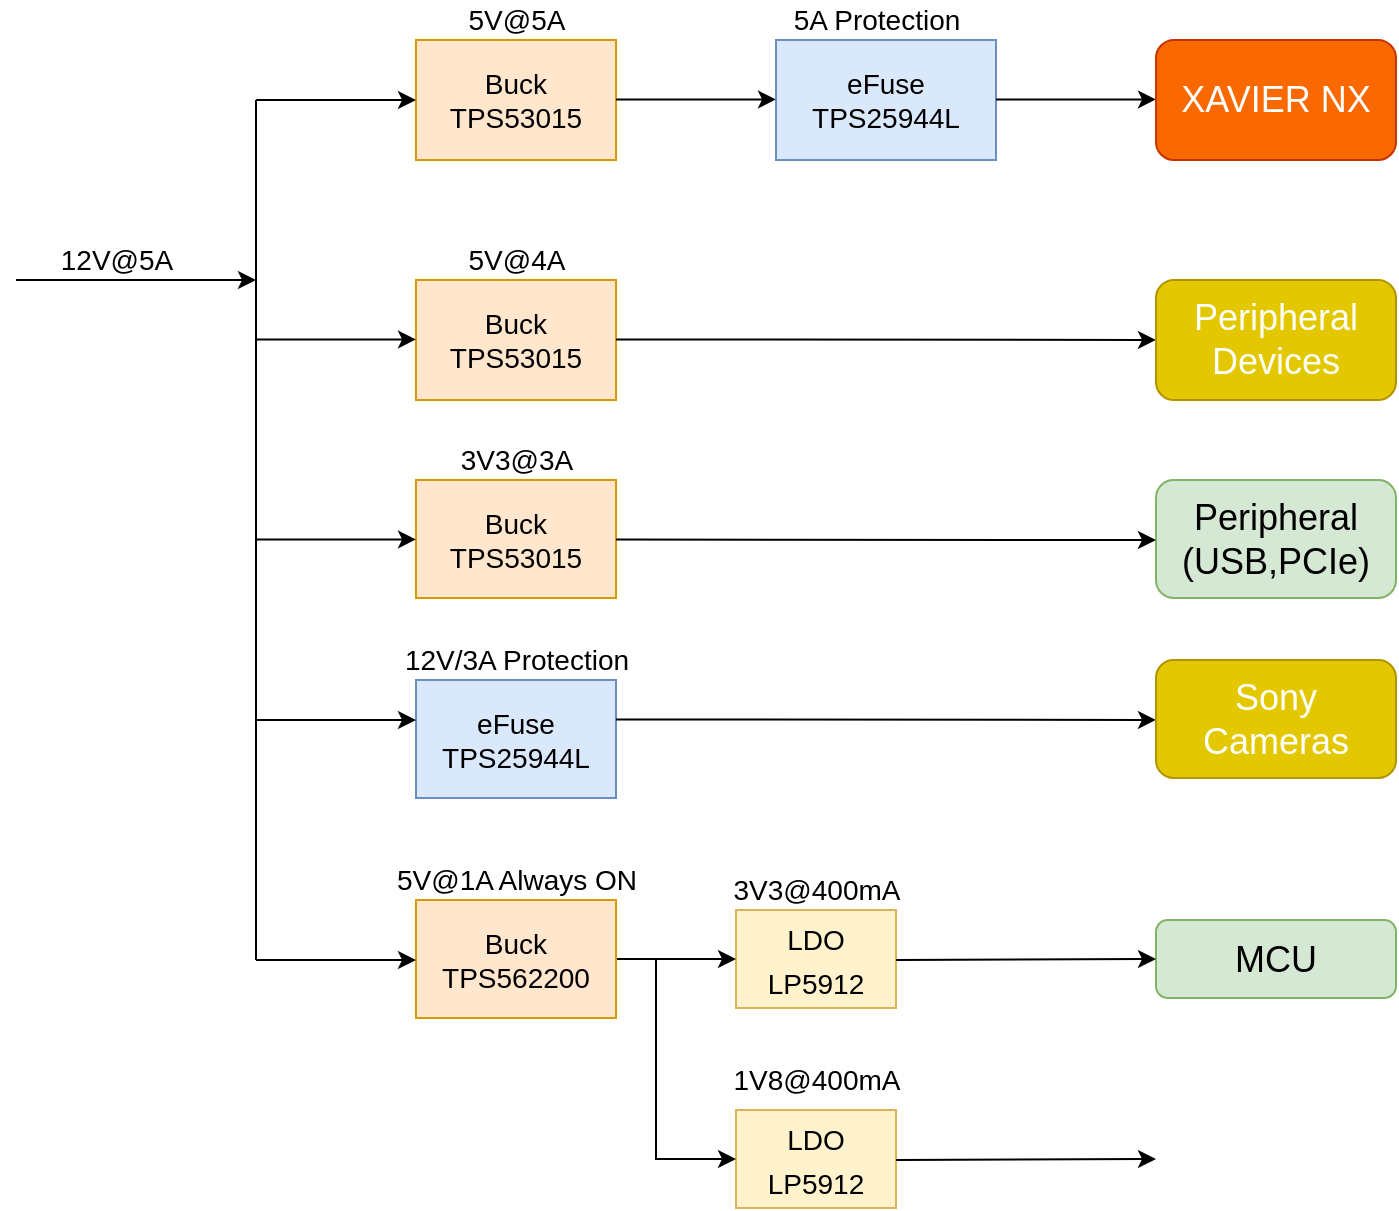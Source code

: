 <mxfile version="14.1.8" type="github">
  <diagram id="5ykc17lWJs92PCNrkv7X" name="Page-1">
    <mxGraphModel dx="938" dy="514" grid="1" gridSize="10" guides="1" tooltips="1" connect="1" arrows="1" fold="1" page="1" pageScale="1" pageWidth="1100" pageHeight="850" math="0" shadow="0">
      <root>
        <mxCell id="0" />
        <mxCell id="1" parent="0" />
        <mxCell id="MmkwMx68INJmbAwqy8bG-1" value="" style="endArrow=classic;html=1;" parent="1" edge="1">
          <mxGeometry width="50" height="50" relative="1" as="geometry">
            <mxPoint x="120" y="220" as="sourcePoint" />
            <mxPoint x="240" y="220" as="targetPoint" />
          </mxGeometry>
        </mxCell>
        <mxCell id="MmkwMx68INJmbAwqy8bG-2" value="12V@5A" style="text;html=1;align=center;verticalAlign=middle;resizable=0;points=[];autosize=1;fontSize=14;" parent="1" vertex="1">
          <mxGeometry x="135" y="200" width="70" height="20" as="geometry" />
        </mxCell>
        <mxCell id="MmkwMx68INJmbAwqy8bG-3" value="Buck&lt;br&gt;TPS53015" style="rounded=0;whiteSpace=wrap;html=1;fontSize=14;fillColor=#ffe6cc;strokeColor=#d79b00;" parent="1" vertex="1">
          <mxGeometry x="320" y="100" width="100" height="60" as="geometry" />
        </mxCell>
        <mxCell id="MmkwMx68INJmbAwqy8bG-4" value="5V@5A" style="text;html=1;align=center;verticalAlign=middle;resizable=0;points=[];autosize=1;fontSize=14;" parent="1" vertex="1">
          <mxGeometry x="340" y="80" width="60" height="20" as="geometry" />
        </mxCell>
        <mxCell id="MmkwMx68INJmbAwqy8bG-6" value="" style="endArrow=none;html=1;fontSize=14;" parent="1" edge="1">
          <mxGeometry width="50" height="50" relative="1" as="geometry">
            <mxPoint x="240" y="220" as="sourcePoint" />
            <mxPoint x="240" y="130" as="targetPoint" />
          </mxGeometry>
        </mxCell>
        <mxCell id="MmkwMx68INJmbAwqy8bG-7" value="" style="endArrow=classic;html=1;fontSize=14;" parent="1" edge="1">
          <mxGeometry width="50" height="50" relative="1" as="geometry">
            <mxPoint x="240" y="130" as="sourcePoint" />
            <mxPoint x="320" y="130" as="targetPoint" />
          </mxGeometry>
        </mxCell>
        <mxCell id="MmkwMx68INJmbAwqy8bG-8" value="" style="endArrow=classic;html=1;fontSize=14;" parent="1" edge="1">
          <mxGeometry width="50" height="50" relative="1" as="geometry">
            <mxPoint x="420" y="129.71" as="sourcePoint" />
            <mxPoint x="500" y="129.71" as="targetPoint" />
          </mxGeometry>
        </mxCell>
        <mxCell id="MmkwMx68INJmbAwqy8bG-11" value="&lt;span&gt;eFuse&lt;/span&gt;&lt;br&gt;&lt;span&gt;TPS25944L&lt;/span&gt;" style="rounded=0;whiteSpace=wrap;html=1;fontSize=14;fillColor=#dae8fc;strokeColor=#6c8ebf;" parent="1" vertex="1">
          <mxGeometry x="500" y="100" width="110" height="60" as="geometry" />
        </mxCell>
        <mxCell id="MmkwMx68INJmbAwqy8bG-12" value="" style="endArrow=classic;html=1;fontSize=14;" parent="1" edge="1">
          <mxGeometry width="50" height="50" relative="1" as="geometry">
            <mxPoint x="610" y="129.71" as="sourcePoint" />
            <mxPoint x="690" y="129.71" as="targetPoint" />
          </mxGeometry>
        </mxCell>
        <mxCell id="MmkwMx68INJmbAwqy8bG-14" value="Buck&lt;br&gt;TPS53015" style="rounded=0;whiteSpace=wrap;html=1;fontSize=14;fillColor=#ffe6cc;strokeColor=#d79b00;" parent="1" vertex="1">
          <mxGeometry x="320" y="220" width="100" height="60" as="geometry" />
        </mxCell>
        <mxCell id="MmkwMx68INJmbAwqy8bG-15" value="5V@4A" style="text;html=1;align=center;verticalAlign=middle;resizable=0;points=[];autosize=1;fontSize=14;" parent="1" vertex="1">
          <mxGeometry x="340" y="200" width="60" height="20" as="geometry" />
        </mxCell>
        <mxCell id="MmkwMx68INJmbAwqy8bG-16" value="5A Protection" style="text;html=1;align=center;verticalAlign=middle;resizable=0;points=[];autosize=1;fontSize=14;" parent="1" vertex="1">
          <mxGeometry x="500" y="80" width="100" height="20" as="geometry" />
        </mxCell>
        <mxCell id="MmkwMx68INJmbAwqy8bG-17" value="" style="endArrow=classic;html=1;fontSize=14;" parent="1" edge="1">
          <mxGeometry width="50" height="50" relative="1" as="geometry">
            <mxPoint x="240" y="249.71" as="sourcePoint" />
            <mxPoint x="320" y="249.71" as="targetPoint" />
          </mxGeometry>
        </mxCell>
        <mxCell id="MmkwMx68INJmbAwqy8bG-18" value="" style="endArrow=none;html=1;fontSize=14;" parent="1" edge="1">
          <mxGeometry width="50" height="50" relative="1" as="geometry">
            <mxPoint x="240" y="520" as="sourcePoint" />
            <mxPoint x="240" y="220" as="targetPoint" />
          </mxGeometry>
        </mxCell>
        <mxCell id="MmkwMx68INJmbAwqy8bG-19" value="" style="endArrow=classic;html=1;fontSize=14;" parent="1" edge="1">
          <mxGeometry width="50" height="50" relative="1" as="geometry">
            <mxPoint x="420" y="249.71" as="sourcePoint" />
            <mxPoint x="690" y="249.955" as="targetPoint" />
          </mxGeometry>
        </mxCell>
        <mxCell id="MmkwMx68INJmbAwqy8bG-21" value="Buck&lt;br&gt;TPS53015" style="rounded=0;whiteSpace=wrap;html=1;fontSize=14;fillColor=#ffe6cc;strokeColor=#d79b00;" parent="1" vertex="1">
          <mxGeometry x="320" y="320" width="100" height="59" as="geometry" />
        </mxCell>
        <mxCell id="MmkwMx68INJmbAwqy8bG-22" value="3V3@3A" style="text;html=1;align=center;verticalAlign=middle;resizable=0;points=[];autosize=1;fontSize=14;" parent="1" vertex="1">
          <mxGeometry x="335" y="300" width="70" height="20" as="geometry" />
        </mxCell>
        <mxCell id="MmkwMx68INJmbAwqy8bG-23" value="&lt;font style=&quot;font-size: 14px&quot;&gt;LDO&lt;br&gt;LP5912&lt;/font&gt;" style="rounded=0;whiteSpace=wrap;html=1;fontSize=18;fillColor=#fff2cc;strokeColor=#d6b656;" parent="1" vertex="1">
          <mxGeometry x="480" y="535" width="80" height="49" as="geometry" />
        </mxCell>
        <mxCell id="MmkwMx68INJmbAwqy8bG-27" value="MCU" style="rounded=1;whiteSpace=wrap;html=1;fontSize=18;fillColor=#d5e8d4;strokeColor=#82b366;" parent="1" vertex="1">
          <mxGeometry x="690" y="540" width="120" height="39" as="geometry" />
        </mxCell>
        <mxCell id="MmkwMx68INJmbAwqy8bG-28" value="&lt;span&gt;XAVIER NX&lt;br&gt;&lt;/span&gt;" style="rounded=1;whiteSpace=wrap;html=1;fontSize=18;fillColor=#fa6800;strokeColor=#C73500;fontColor=#ffffff;" parent="1" vertex="1">
          <mxGeometry x="690" y="100" width="120" height="60" as="geometry" />
        </mxCell>
        <mxCell id="MmkwMx68INJmbAwqy8bG-29" value="&lt;span&gt;Peripheral&lt;br&gt;&lt;/span&gt;&lt;span&gt;Devices&lt;br&gt;&lt;/span&gt;" style="rounded=1;whiteSpace=wrap;html=1;fontSize=18;fillColor=#e3c800;strokeColor=#B09500;fontColor=#ffffff;" parent="1" vertex="1">
          <mxGeometry x="690" y="220" width="120" height="60" as="geometry" />
        </mxCell>
        <mxCell id="MmkwMx68INJmbAwqy8bG-30" value="" style="endArrow=classic;html=1;fontSize=14;entryX=0;entryY=0.5;entryDx=0;entryDy=0;" parent="1" target="MmkwMx68INJmbAwqy8bG-27" edge="1">
          <mxGeometry width="50" height="50" relative="1" as="geometry">
            <mxPoint x="560" y="560" as="sourcePoint" />
            <mxPoint x="770" y="560.005" as="targetPoint" />
          </mxGeometry>
        </mxCell>
        <mxCell id="MmkwMx68INJmbAwqy8bG-31" value="" style="endArrow=classic;html=1;fontSize=14;" parent="1" edge="1">
          <mxGeometry width="50" height="50" relative="1" as="geometry">
            <mxPoint x="240" y="349.71" as="sourcePoint" />
            <mxPoint x="320" y="349.71" as="targetPoint" />
          </mxGeometry>
        </mxCell>
        <mxCell id="MmkwMx68INJmbAwqy8bG-32" value="&lt;span&gt;Peripheral&lt;br&gt;&lt;/span&gt;&lt;span&gt;(USB,PCIe)&lt;br&gt;&lt;/span&gt;" style="rounded=1;whiteSpace=wrap;html=1;fontSize=18;fillColor=#d5e8d4;strokeColor=#82b366;" parent="1" vertex="1">
          <mxGeometry x="690" y="320" width="120" height="59" as="geometry" />
        </mxCell>
        <mxCell id="MmkwMx68INJmbAwqy8bG-33" value="" style="endArrow=classic;html=1;fontSize=14;" parent="1" edge="1">
          <mxGeometry width="50" height="50" relative="1" as="geometry">
            <mxPoint x="420" y="349.76" as="sourcePoint" />
            <mxPoint x="690.0" y="350.005" as="targetPoint" />
          </mxGeometry>
        </mxCell>
        <mxCell id="MmkwMx68INJmbAwqy8bG-34" value="&lt;span&gt;eFuse&lt;/span&gt;&lt;br&gt;&lt;span&gt;TPS25944L&lt;/span&gt;" style="rounded=0;whiteSpace=wrap;html=1;fontSize=14;fillColor=#dae8fc;strokeColor=#6c8ebf;" parent="1" vertex="1">
          <mxGeometry x="320" y="420" width="100" height="59" as="geometry" />
        </mxCell>
        <mxCell id="MmkwMx68INJmbAwqy8bG-35" value="12V/3A Protection" style="text;html=1;align=center;verticalAlign=middle;resizable=0;points=[];autosize=1;fontSize=14;" parent="1" vertex="1">
          <mxGeometry x="305" y="400" width="130" height="20" as="geometry" />
        </mxCell>
        <mxCell id="MmkwMx68INJmbAwqy8bG-38" value="" style="endArrow=classic;html=1;fontSize=14;" parent="1" edge="1">
          <mxGeometry width="50" height="50" relative="1" as="geometry">
            <mxPoint x="240" y="440" as="sourcePoint" />
            <mxPoint x="320" y="440" as="targetPoint" />
          </mxGeometry>
        </mxCell>
        <mxCell id="MmkwMx68INJmbAwqy8bG-39" value="" style="endArrow=classic;html=1;fontSize=14;" parent="1" edge="1">
          <mxGeometry width="50" height="50" relative="1" as="geometry">
            <mxPoint x="420" y="439.71" as="sourcePoint" />
            <mxPoint x="690" y="439.955" as="targetPoint" />
          </mxGeometry>
        </mxCell>
        <mxCell id="MmkwMx68INJmbAwqy8bG-40" value="&lt;span&gt;Sony&lt;br&gt;Cameras&lt;br&gt;&lt;/span&gt;" style="rounded=1;whiteSpace=wrap;html=1;fontSize=18;fillColor=#e3c800;strokeColor=#B09500;fontColor=#ffffff;" parent="1" vertex="1">
          <mxGeometry x="690" y="410" width="120" height="59" as="geometry" />
        </mxCell>
        <mxCell id="lk0qXxx6CDFijyfJYc7B-3" value="" style="edgeStyle=orthogonalEdgeStyle;rounded=0;orthogonalLoop=1;jettySize=auto;html=1;" edge="1" parent="1" source="lk0qXxx6CDFijyfJYc7B-1" target="MmkwMx68INJmbAwqy8bG-23">
          <mxGeometry relative="1" as="geometry" />
        </mxCell>
        <mxCell id="lk0qXxx6CDFijyfJYc7B-1" value="Buck&lt;br&gt;TPS562200" style="rounded=0;whiteSpace=wrap;html=1;fontSize=14;fillColor=#ffe6cc;strokeColor=#d79b00;" vertex="1" parent="1">
          <mxGeometry x="320" y="530" width="100" height="59" as="geometry" />
        </mxCell>
        <mxCell id="lk0qXxx6CDFijyfJYc7B-2" value="5V@1A Always ON" style="text;html=1;align=center;verticalAlign=middle;resizable=0;points=[];autosize=1;fontSize=14;" vertex="1" parent="1">
          <mxGeometry x="300" y="510" width="140" height="20" as="geometry" />
        </mxCell>
        <mxCell id="lk0qXxx6CDFijyfJYc7B-4" value="" style="endArrow=none;html=1;fontSize=14;" edge="1" parent="1">
          <mxGeometry width="50" height="50" relative="1" as="geometry">
            <mxPoint x="240" y="560" as="sourcePoint" />
            <mxPoint x="240" y="460" as="targetPoint" />
          </mxGeometry>
        </mxCell>
        <mxCell id="lk0qXxx6CDFijyfJYc7B-5" value="" style="endArrow=classic;html=1;fontSize=14;" edge="1" parent="1">
          <mxGeometry width="50" height="50" relative="1" as="geometry">
            <mxPoint x="240" y="560" as="sourcePoint" />
            <mxPoint x="320" y="560" as="targetPoint" />
          </mxGeometry>
        </mxCell>
        <mxCell id="lk0qXxx6CDFijyfJYc7B-6" value="3V3@400mA" style="text;html=1;align=center;verticalAlign=middle;resizable=0;points=[];autosize=1;fontSize=14;" vertex="1" parent="1">
          <mxGeometry x="470" y="515" width="100" height="20" as="geometry" />
        </mxCell>
        <mxCell id="lk0qXxx6CDFijyfJYc7B-7" value="&lt;font style=&quot;font-size: 14px&quot;&gt;LDO&lt;br&gt;LP5912&lt;/font&gt;" style="rounded=0;whiteSpace=wrap;html=1;fontSize=18;fillColor=#fff2cc;strokeColor=#d6b656;" vertex="1" parent="1">
          <mxGeometry x="480" y="635" width="80" height="49" as="geometry" />
        </mxCell>
        <mxCell id="lk0qXxx6CDFijyfJYc7B-8" value="" style="endArrow=classic;html=1;fontSize=14;entryX=0;entryY=0.5;entryDx=0;entryDy=0;" edge="1" parent="1">
          <mxGeometry width="50" height="50" relative="1" as="geometry">
            <mxPoint x="560" y="660" as="sourcePoint" />
            <mxPoint x="690" y="659.5" as="targetPoint" />
          </mxGeometry>
        </mxCell>
        <mxCell id="lk0qXxx6CDFijyfJYc7B-9" value="1V8@400mA" style="text;html=1;align=center;verticalAlign=middle;resizable=0;points=[];autosize=1;fontSize=14;" vertex="1" parent="1">
          <mxGeometry x="470" y="610" width="100" height="20" as="geometry" />
        </mxCell>
        <mxCell id="lk0qXxx6CDFijyfJYc7B-11" value="" style="endArrow=none;html=1;fontSize=14;" edge="1" parent="1">
          <mxGeometry width="50" height="50" relative="1" as="geometry">
            <mxPoint x="440" y="660" as="sourcePoint" />
            <mxPoint x="440" y="560" as="targetPoint" />
          </mxGeometry>
        </mxCell>
        <mxCell id="lk0qXxx6CDFijyfJYc7B-12" value="" style="endArrow=classic;html=1;fontSize=14;" edge="1" parent="1">
          <mxGeometry width="50" height="50" relative="1" as="geometry">
            <mxPoint x="440" y="659.46" as="sourcePoint" />
            <mxPoint x="480" y="659.54" as="targetPoint" />
          </mxGeometry>
        </mxCell>
      </root>
    </mxGraphModel>
  </diagram>
</mxfile>
